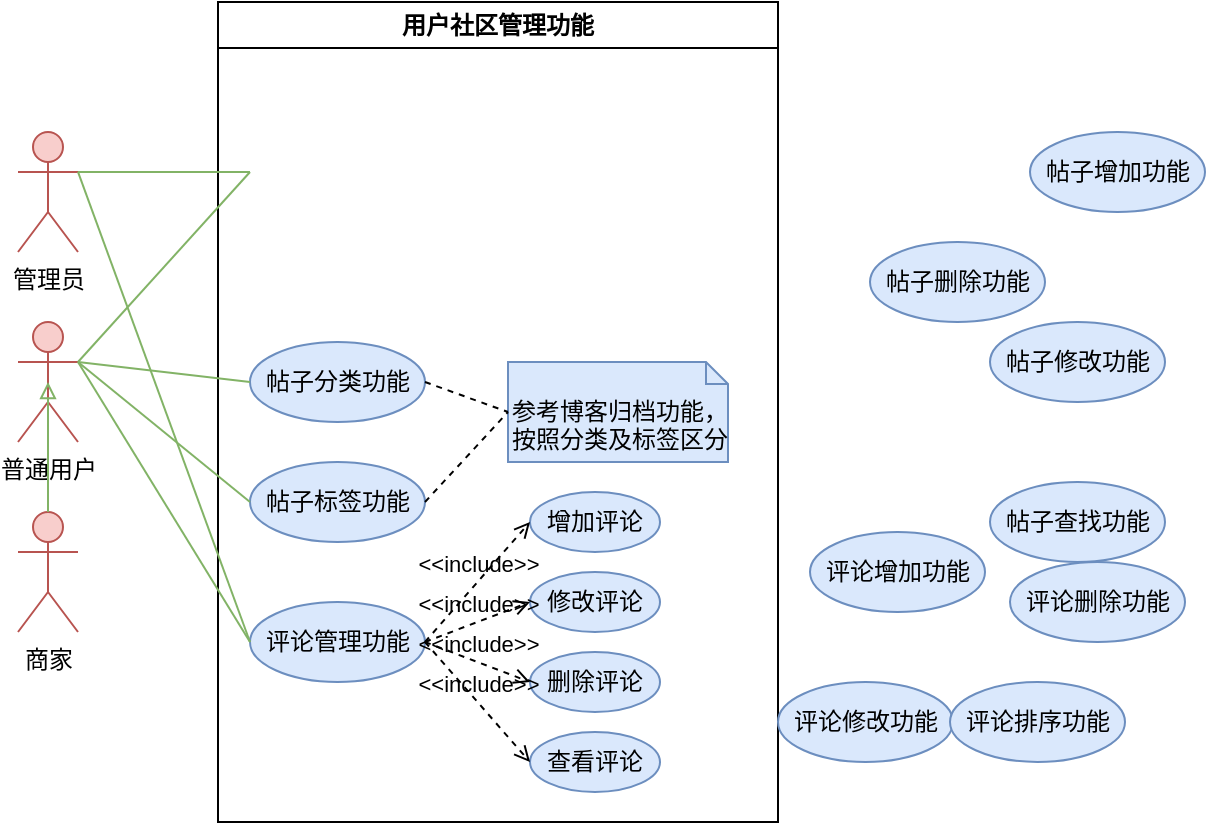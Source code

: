 <mxfile version="25.0.1">
  <diagram name="第 1 页" id="nkEOty-bVfPlOfj25dJT">
    <mxGraphModel dx="724" dy="392" grid="1" gridSize="10" guides="1" tooltips="1" connect="1" arrows="1" fold="1" page="1" pageScale="1" pageWidth="827" pageHeight="1169" math="0" shadow="0">
      <root>
        <mxCell id="0" />
        <mxCell id="1" parent="0" />
        <mxCell id="-BfA1qe5HU-dB9uuBJLc-1" value="用户社区管理功能" style="swimlane;whiteSpace=wrap;html=1;" parent="1" vertex="1">
          <mxGeometry x="324" y="110" width="280" height="410" as="geometry" />
        </mxCell>
        <mxCell id="-BfA1qe5HU-dB9uuBJLc-3" value="帖子分类功能" style="ellipse;whiteSpace=wrap;html=1;fillColor=#dae8fc;strokeColor=#6c8ebf;" parent="-BfA1qe5HU-dB9uuBJLc-1" vertex="1">
          <mxGeometry x="16" y="170" width="87.5" height="40" as="geometry" />
        </mxCell>
        <mxCell id="-BfA1qe5HU-dB9uuBJLc-4" value="帖子标签功能" style="ellipse;whiteSpace=wrap;html=1;fillColor=#dae8fc;strokeColor=#6c8ebf;" parent="-BfA1qe5HU-dB9uuBJLc-1" vertex="1">
          <mxGeometry x="16" y="230" width="87.5" height="40" as="geometry" />
        </mxCell>
        <mxCell id="-BfA1qe5HU-dB9uuBJLc-26" value="评论管理功能" style="ellipse;whiteSpace=wrap;html=1;fillColor=#dae8fc;strokeColor=#6c8ebf;" parent="-BfA1qe5HU-dB9uuBJLc-1" vertex="1">
          <mxGeometry x="16" y="300" width="87.5" height="40" as="geometry" />
        </mxCell>
        <mxCell id="-BfA1qe5HU-dB9uuBJLc-27" value="增加评论" style="ellipse;whiteSpace=wrap;html=1;fillColor=#dae8fc;strokeColor=#6c8ebf;" parent="-BfA1qe5HU-dB9uuBJLc-1" vertex="1">
          <mxGeometry x="156" y="245" width="65" height="30" as="geometry" />
        </mxCell>
        <mxCell id="-BfA1qe5HU-dB9uuBJLc-28" value="修改评论" style="ellipse;whiteSpace=wrap;html=1;fillColor=#dae8fc;strokeColor=#6c8ebf;" parent="-BfA1qe5HU-dB9uuBJLc-1" vertex="1">
          <mxGeometry x="156" y="285" width="65" height="30" as="geometry" />
        </mxCell>
        <mxCell id="-BfA1qe5HU-dB9uuBJLc-29" value="删除评论" style="ellipse;whiteSpace=wrap;html=1;fillColor=#dae8fc;strokeColor=#6c8ebf;" parent="-BfA1qe5HU-dB9uuBJLc-1" vertex="1">
          <mxGeometry x="156" y="325" width="65" height="30" as="geometry" />
        </mxCell>
        <mxCell id="-BfA1qe5HU-dB9uuBJLc-30" value="查看评论" style="ellipse;whiteSpace=wrap;html=1;fillColor=#dae8fc;strokeColor=#6c8ebf;" parent="-BfA1qe5HU-dB9uuBJLc-1" vertex="1">
          <mxGeometry x="156" y="365" width="65" height="30" as="geometry" />
        </mxCell>
        <mxCell id="-BfA1qe5HU-dB9uuBJLc-31" value="&amp;lt;&amp;lt;include&amp;gt;&amp;gt;" style="html=1;verticalAlign=bottom;labelBackgroundColor=none;endArrow=open;endFill=0;dashed=1;rounded=0;exitX=1;exitY=0.5;exitDx=0;exitDy=0;entryX=0;entryY=0.5;entryDx=0;entryDy=0;" parent="-BfA1qe5HU-dB9uuBJLc-1" source="-BfA1qe5HU-dB9uuBJLc-26" target="-BfA1qe5HU-dB9uuBJLc-27" edge="1">
          <mxGeometry x="0.0" width="160" relative="1" as="geometry">
            <mxPoint x="82.5" y="225" as="sourcePoint" />
            <mxPoint x="113.5" y="305" as="targetPoint" />
            <mxPoint as="offset" />
          </mxGeometry>
        </mxCell>
        <mxCell id="-BfA1qe5HU-dB9uuBJLc-32" value="&amp;lt;&amp;lt;include&amp;gt;&amp;gt;" style="html=1;verticalAlign=bottom;labelBackgroundColor=none;endArrow=open;endFill=0;dashed=1;rounded=0;entryX=0;entryY=0.5;entryDx=0;entryDy=0;exitX=1;exitY=0.5;exitDx=0;exitDy=0;" parent="-BfA1qe5HU-dB9uuBJLc-1" source="-BfA1qe5HU-dB9uuBJLc-26" target="-BfA1qe5HU-dB9uuBJLc-28" edge="1">
          <mxGeometry x="0.0" width="160" relative="1" as="geometry">
            <mxPoint x="116" y="310" as="sourcePoint" />
            <mxPoint x="155" y="275" as="targetPoint" />
            <mxPoint as="offset" />
          </mxGeometry>
        </mxCell>
        <mxCell id="-BfA1qe5HU-dB9uuBJLc-54" value="&amp;lt;&amp;lt;include&amp;gt;&amp;gt;" style="html=1;verticalAlign=bottom;labelBackgroundColor=none;endArrow=open;endFill=0;dashed=1;rounded=0;entryX=0;entryY=0.5;entryDx=0;entryDy=0;exitX=1;exitY=0.5;exitDx=0;exitDy=0;" parent="-BfA1qe5HU-dB9uuBJLc-1" source="-BfA1qe5HU-dB9uuBJLc-26" target="-BfA1qe5HU-dB9uuBJLc-29" edge="1">
          <mxGeometry x="0.0" width="160" relative="1" as="geometry">
            <mxPoint x="64.25" y="359.31" as="sourcePoint" />
            <mxPoint x="95.25" y="359.31" as="targetPoint" />
            <mxPoint as="offset" />
          </mxGeometry>
        </mxCell>
        <mxCell id="-BfA1qe5HU-dB9uuBJLc-55" value="&amp;lt;&amp;lt;include&amp;gt;&amp;gt;" style="html=1;verticalAlign=bottom;labelBackgroundColor=none;endArrow=open;endFill=0;dashed=1;rounded=0;entryX=0;entryY=0.5;entryDx=0;entryDy=0;exitX=1;exitY=0.5;exitDx=0;exitDy=0;" parent="-BfA1qe5HU-dB9uuBJLc-1" source="-BfA1qe5HU-dB9uuBJLc-26" target="-BfA1qe5HU-dB9uuBJLc-30" edge="1">
          <mxGeometry x="0.0" width="160" relative="1" as="geometry">
            <mxPoint x="346" y="290" as="sourcePoint" />
            <mxPoint x="377" y="290" as="targetPoint" />
            <mxPoint as="offset" />
          </mxGeometry>
        </mxCell>
        <mxCell id="-BfA1qe5HU-dB9uuBJLc-56" value="参考博客归档功能，按照分类及标签区分" style="shape=note2;boundedLbl=1;whiteSpace=wrap;html=1;size=11;verticalAlign=top;align=left;fillColor=#dae8fc;strokeColor=#6c8ebf;" parent="-BfA1qe5HU-dB9uuBJLc-1" vertex="1">
          <mxGeometry x="145" y="180" width="110" height="50" as="geometry" />
        </mxCell>
        <mxCell id="-BfA1qe5HU-dB9uuBJLc-58" value="" style="endArrow=none;dashed=1;html=1;rounded=0;exitX=1;exitY=0.5;exitDx=0;exitDy=0;entryX=0;entryY=0.5;entryDx=0;entryDy=0;entryPerimeter=0;" parent="-BfA1qe5HU-dB9uuBJLc-1" source="-BfA1qe5HU-dB9uuBJLc-3" target="-BfA1qe5HU-dB9uuBJLc-56" edge="1">
          <mxGeometry width="50" height="50" relative="1" as="geometry">
            <mxPoint x="346" y="200" as="sourcePoint" />
            <mxPoint x="448.5" y="220" as="targetPoint" />
          </mxGeometry>
        </mxCell>
        <mxCell id="-BfA1qe5HU-dB9uuBJLc-14" value="" style="endArrow=none;dashed=1;html=1;rounded=0;exitX=1;exitY=0.5;exitDx=0;exitDy=0;entryX=0;entryY=0.5;entryDx=0;entryDy=0;entryPerimeter=0;" parent="-BfA1qe5HU-dB9uuBJLc-1" source="-BfA1qe5HU-dB9uuBJLc-4" target="-BfA1qe5HU-dB9uuBJLc-56" edge="1">
          <mxGeometry width="50" height="50" relative="1" as="geometry">
            <mxPoint x="336" y="190" as="sourcePoint" />
            <mxPoint x="438.5" y="210" as="targetPoint" />
          </mxGeometry>
        </mxCell>
        <mxCell id="-BfA1qe5HU-dB9uuBJLc-17" value="普通用户" style="shape=umlActor;verticalLabelPosition=bottom;verticalAlign=top;html=1;fillColor=#f8cecc;strokeColor=#b85450;" parent="1" vertex="1">
          <mxGeometry x="224" y="270" width="30" height="60" as="geometry" />
        </mxCell>
        <mxCell id="-BfA1qe5HU-dB9uuBJLc-18" value="商家" style="shape=umlActor;verticalLabelPosition=bottom;verticalAlign=top;html=1;fillColor=#f8cecc;strokeColor=#b85450;" parent="1" vertex="1">
          <mxGeometry x="224" y="365" width="30" height="60" as="geometry" />
        </mxCell>
        <mxCell id="-BfA1qe5HU-dB9uuBJLc-19" value="管理员" style="shape=umlActor;verticalLabelPosition=bottom;verticalAlign=top;html=1;fillColor=#f8cecc;strokeColor=#b85450;" parent="1" vertex="1">
          <mxGeometry x="224" y="175" width="30" height="60" as="geometry" />
        </mxCell>
        <mxCell id="-BfA1qe5HU-dB9uuBJLc-20" value="" style="endArrow=block;endFill=0;html=1;rounded=0;fillColor=#d5e8d4;strokeColor=#82b366;exitX=0.5;exitY=0;exitDx=0;exitDy=0;exitPerimeter=0;entryX=0.5;entryY=0.5;entryDx=0;entryDy=0;entryPerimeter=0;" parent="1" source="-BfA1qe5HU-dB9uuBJLc-18" target="-BfA1qe5HU-dB9uuBJLc-17" edge="1">
          <mxGeometry width="160" relative="1" as="geometry">
            <mxPoint x="279" y="515" as="sourcePoint" />
            <mxPoint x="264" y="435" as="targetPoint" />
          </mxGeometry>
        </mxCell>
        <mxCell id="-BfA1qe5HU-dB9uuBJLc-22" value="" style="endArrow=none;html=1;rounded=0;fillColor=#d5e8d4;strokeColor=#82b366;exitX=0;exitY=0.5;exitDx=0;exitDy=0;entryX=1;entryY=0.333;entryDx=0;entryDy=0;entryPerimeter=0;" parent="1" source="-BfA1qe5HU-dB9uuBJLc-4" target="-BfA1qe5HU-dB9uuBJLc-17" edge="1">
          <mxGeometry width="50" height="50" relative="1" as="geometry">
            <mxPoint x="414" y="220" as="sourcePoint" />
            <mxPoint x="254" y="270" as="targetPoint" />
          </mxGeometry>
        </mxCell>
        <mxCell id="-BfA1qe5HU-dB9uuBJLc-23" value="" style="endArrow=none;html=1;rounded=0;fillColor=#d5e8d4;strokeColor=#82b366;entryX=1;entryY=0.333;entryDx=0;entryDy=0;entryPerimeter=0;exitX=0;exitY=0.5;exitDx=0;exitDy=0;" parent="1" source="-BfA1qe5HU-dB9uuBJLc-3" target="-BfA1qe5HU-dB9uuBJLc-17" edge="1">
          <mxGeometry width="50" height="50" relative="1" as="geometry">
            <mxPoint x="404" y="260" as="sourcePoint" />
            <mxPoint x="264" y="280" as="targetPoint" />
          </mxGeometry>
        </mxCell>
        <mxCell id="-BfA1qe5HU-dB9uuBJLc-24" value="" style="endArrow=none;html=1;rounded=0;fillColor=#d5e8d4;strokeColor=#82b366;entryX=1;entryY=0.333;entryDx=0;entryDy=0;entryPerimeter=0;exitX=0;exitY=0.5;exitDx=0;exitDy=0;" parent="1" target="-BfA1qe5HU-dB9uuBJLc-19" edge="1">
          <mxGeometry width="50" height="50" relative="1" as="geometry">
            <mxPoint x="340" y="195" as="sourcePoint" />
            <mxPoint x="254" y="200" as="targetPoint" />
          </mxGeometry>
        </mxCell>
        <mxCell id="-BfA1qe5HU-dB9uuBJLc-59" value="" style="endArrow=none;html=1;rounded=0;fillColor=#d5e8d4;strokeColor=#82b366;entryX=0;entryY=0.5;entryDx=0;entryDy=0;exitX=1;exitY=0.333;exitDx=0;exitDy=0;exitPerimeter=0;" parent="1" source="-BfA1qe5HU-dB9uuBJLc-17" edge="1">
          <mxGeometry width="50" height="50" relative="1" as="geometry">
            <mxPoint x="350" y="310" as="sourcePoint" />
            <mxPoint x="340" y="195" as="targetPoint" />
          </mxGeometry>
        </mxCell>
        <mxCell id="-BfA1qe5HU-dB9uuBJLc-60" value="" style="endArrow=none;html=1;rounded=0;fillColor=#d5e8d4;strokeColor=#82b366;exitX=0;exitY=0.5;exitDx=0;exitDy=0;entryX=1;entryY=0.333;entryDx=0;entryDy=0;entryPerimeter=0;" parent="1" source="-BfA1qe5HU-dB9uuBJLc-26" target="-BfA1qe5HU-dB9uuBJLc-19" edge="1">
          <mxGeometry width="50" height="50" relative="1" as="geometry">
            <mxPoint x="350" y="205" as="sourcePoint" />
            <mxPoint x="270" y="220" as="targetPoint" />
          </mxGeometry>
        </mxCell>
        <mxCell id="-BfA1qe5HU-dB9uuBJLc-61" value="" style="endArrow=none;html=1;rounded=0;fillColor=#d5e8d4;strokeColor=#82b366;exitX=0;exitY=0.5;exitDx=0;exitDy=0;entryX=1;entryY=0.333;entryDx=0;entryDy=0;entryPerimeter=0;" parent="1" source="-BfA1qe5HU-dB9uuBJLc-26" target="-BfA1qe5HU-dB9uuBJLc-17" edge="1">
          <mxGeometry width="50" height="50" relative="1" as="geometry">
            <mxPoint x="350" y="440" as="sourcePoint" />
            <mxPoint x="264" y="205" as="targetPoint" />
          </mxGeometry>
        </mxCell>
        <mxCell id="Nqt4nPXAaSWHg1HG0Vk--1" value="帖子增加功能" style="ellipse;whiteSpace=wrap;html=1;fillColor=#dae8fc;strokeColor=#6c8ebf;" vertex="1" parent="1">
          <mxGeometry x="730" y="175" width="87.5" height="40" as="geometry" />
        </mxCell>
        <mxCell id="Nqt4nPXAaSWHg1HG0Vk--2" value="帖子删除功能" style="ellipse;whiteSpace=wrap;html=1;fillColor=#dae8fc;strokeColor=#6c8ebf;" vertex="1" parent="1">
          <mxGeometry x="650" y="230" width="87.5" height="40" as="geometry" />
        </mxCell>
        <mxCell id="Nqt4nPXAaSWHg1HG0Vk--3" value="帖子修改功能" style="ellipse;whiteSpace=wrap;html=1;fillColor=#dae8fc;strokeColor=#6c8ebf;" vertex="1" parent="1">
          <mxGeometry x="710" y="270" width="87.5" height="40" as="geometry" />
        </mxCell>
        <mxCell id="Nqt4nPXAaSWHg1HG0Vk--4" value="帖子查找功能" style="ellipse;whiteSpace=wrap;html=1;fillColor=#dae8fc;strokeColor=#6c8ebf;" vertex="1" parent="1">
          <mxGeometry x="710" y="350" width="87.5" height="40" as="geometry" />
        </mxCell>
        <mxCell id="Nqt4nPXAaSWHg1HG0Vk--5" value="评论增加功能" style="ellipse;whiteSpace=wrap;html=1;fillColor=#dae8fc;strokeColor=#6c8ebf;" vertex="1" parent="1">
          <mxGeometry x="620" y="375" width="87.5" height="40" as="geometry" />
        </mxCell>
        <mxCell id="Nqt4nPXAaSWHg1HG0Vk--6" value="评论删除功能" style="ellipse;whiteSpace=wrap;html=1;fillColor=#dae8fc;strokeColor=#6c8ebf;" vertex="1" parent="1">
          <mxGeometry x="720" y="390" width="87.5" height="40" as="geometry" />
        </mxCell>
        <mxCell id="Nqt4nPXAaSWHg1HG0Vk--7" value="评论修改功能" style="ellipse;whiteSpace=wrap;html=1;fillColor=#dae8fc;strokeColor=#6c8ebf;" vertex="1" parent="1">
          <mxGeometry x="604" y="450" width="87.5" height="40" as="geometry" />
        </mxCell>
        <mxCell id="Nqt4nPXAaSWHg1HG0Vk--8" value="评论排序功能" style="ellipse;whiteSpace=wrap;html=1;fillColor=#dae8fc;strokeColor=#6c8ebf;" vertex="1" parent="1">
          <mxGeometry x="690" y="450" width="87.5" height="40" as="geometry" />
        </mxCell>
      </root>
    </mxGraphModel>
  </diagram>
</mxfile>
